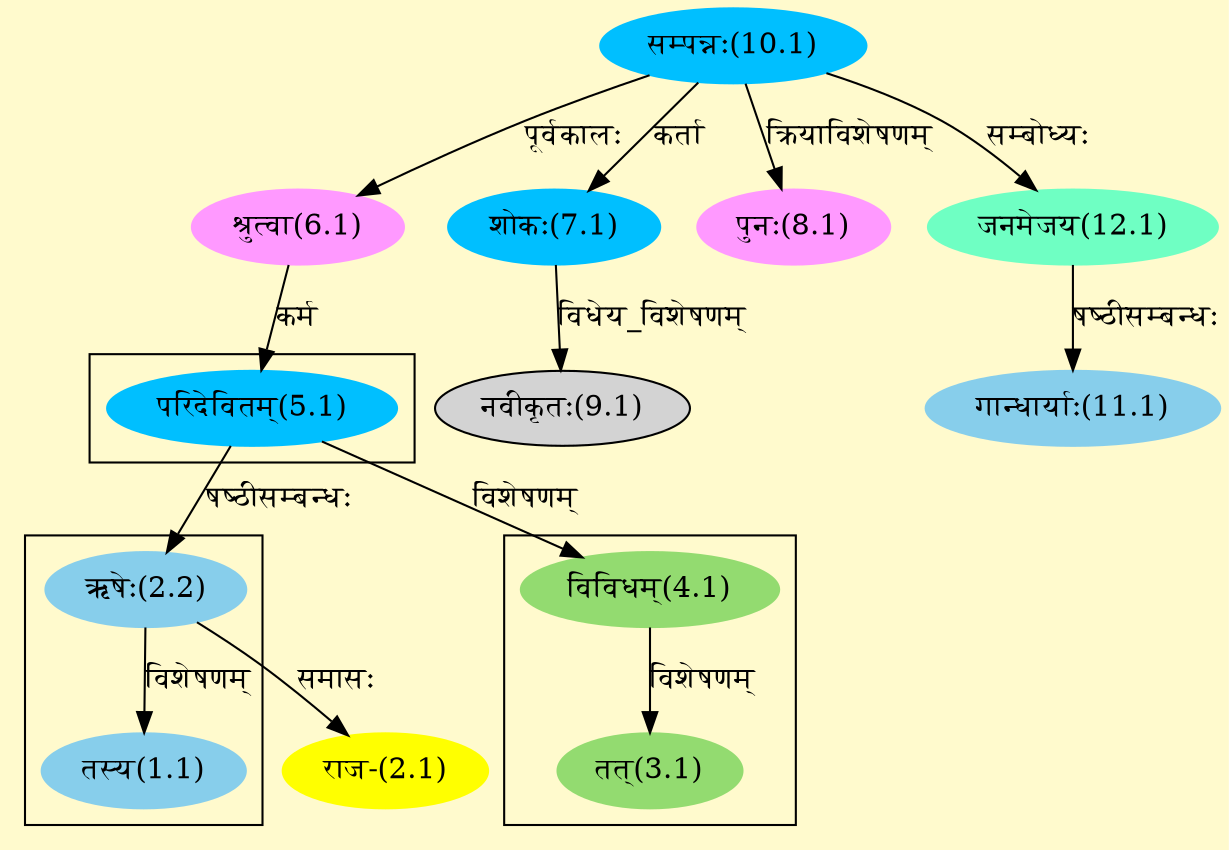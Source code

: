 digraph G{
rankdir=BT;
 compound=true;
 bgcolor="lemonchiffon1";

subgraph cluster_1{
Node1_1 [style=filled, color="#87CEEB" label = "तस्य(1.1)"]
Node2_2 [style=filled, color="#87CEEB" label = "ऋषेः(2.2)"]

}

subgraph cluster_2{
Node3_1 [style=filled, color="#93DB70" label = "तत्(3.1)"]
Node4_1 [style=filled, color="#93DB70" label = "विविधम्(4.1)"]

}

subgraph cluster_3{
Node4_1 [style=filled, color="#93DB70" label = "विविधम्(4.1)"]
Node5_1 [style=filled, color="#00BFFF" label = "परिदेवितम्(5.1)"]

}
Node2_1 [style=filled, color="#FFFF00" label = "राज-(2.1)"]
Node2_2 [style=filled, color="#87CEEB" label = "ऋषेः(2.2)"]
Node5_1 [style=filled, color="#00BFFF" label = "परिदेवितम्(5.1)"]
Node6_1 [style=filled, color="#FF99FF" label = "श्रुत्वा(6.1)"]
Node10_1 [style=filled, color="#00BFFF" label = "सम्पन्नः(10.1)"]
Node7_1 [style=filled, color="#00BFFF" label = "शोकः(7.1)"]
Node8_1 [style=filled, color="#FF99FF" label = "पुनः(8.1)"]
Node9_1 [style=filled, color="" label = "नवीकृतः(9.1)"]
Node11_1 [style=filled, color="#87CEEB" label = "गान्धार्याः(11.1)"]
Node12_1 [style=filled, color="#6FFFC3" label = "जनमेजय(12.1)"]
/* Start of Relations section */

Node1_1 -> Node2_2 [  label="विशेषणम्"  dir="back" ]
Node2_1 -> Node2_2 [  label="समासः"  dir="back" ]
Node2_2 -> Node5_1 [  label="षष्ठीसम्बन्धः"  dir="back" ]
Node3_1 -> Node4_1 [  label="विशेषणम्"  dir="back" ]
Node4_1 -> Node5_1 [  label="विशेषणम्"  dir="back" ]
Node5_1 -> Node6_1 [  label="कर्म"  dir="back" ]
Node6_1 -> Node10_1 [  label="पूर्वकालः"  dir="back" ]
Node7_1 -> Node10_1 [  label="कर्ता"  dir="back" ]
Node8_1 -> Node10_1 [  label="क्रियाविशेषणम्"  dir="back" ]
Node9_1 -> Node7_1 [  label="विधेय_विशेषणम्"  dir="back" ]
Node11_1 -> Node12_1 [  label="षष्ठीसम्बन्धः"  dir="back" ]
Node12_1 -> Node10_1 [  label="सम्बोध्यः"  dir="back" ]
}
